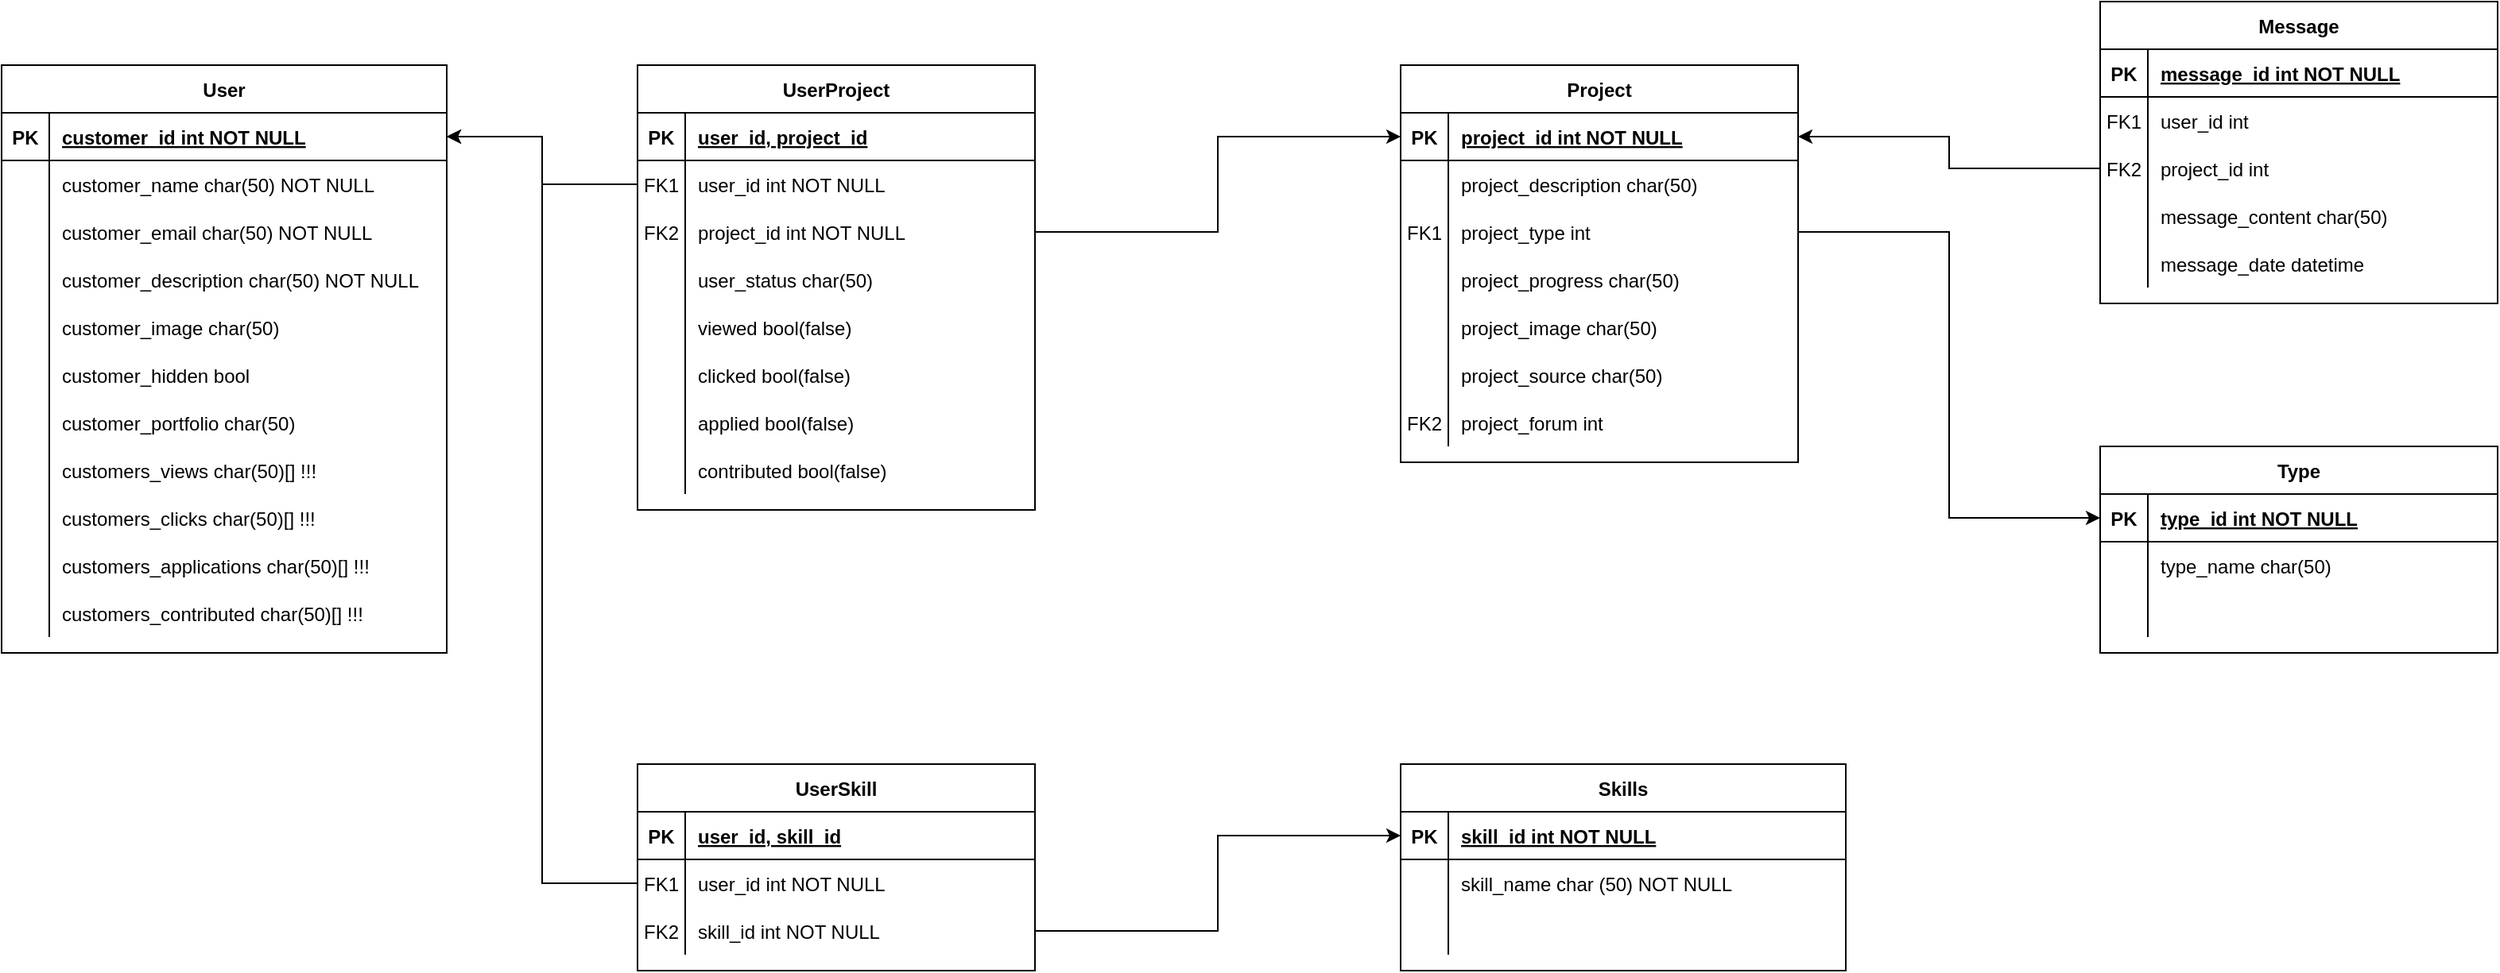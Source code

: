 <mxfile version="14.9.7" type="github">
  <diagram id="R2lEEEUBdFMjLlhIrx00" name="Page-1">
    <mxGraphModel dx="2062" dy="1158" grid="1" gridSize="10" guides="1" tooltips="1" connect="1" arrows="1" fold="1" page="1" pageScale="1" pageWidth="850" pageHeight="1100" math="0" shadow="0" extFonts="Permanent Marker^https://fonts.googleapis.com/css?family=Permanent+Marker">
      <root>
        <mxCell id="0" />
        <mxCell id="1" parent="0" />
        <mxCell id="C-vyLk0tnHw3VtMMgP7b-2" value="Project" style="shape=table;startSize=30;container=1;collapsible=1;childLayout=tableLayout;fixedRows=1;rowLines=0;fontStyle=1;align=center;resizeLast=1;" parent="1" vertex="1">
          <mxGeometry x="960" y="80" width="250" height="250" as="geometry" />
        </mxCell>
        <mxCell id="C-vyLk0tnHw3VtMMgP7b-3" value="" style="shape=partialRectangle;collapsible=0;dropTarget=0;pointerEvents=0;fillColor=none;points=[[0,0.5],[1,0.5]];portConstraint=eastwest;top=0;left=0;right=0;bottom=1;" parent="C-vyLk0tnHw3VtMMgP7b-2" vertex="1">
          <mxGeometry y="30" width="250" height="30" as="geometry" />
        </mxCell>
        <mxCell id="C-vyLk0tnHw3VtMMgP7b-4" value="PK" style="shape=partialRectangle;overflow=hidden;connectable=0;fillColor=none;top=0;left=0;bottom=0;right=0;fontStyle=1;" parent="C-vyLk0tnHw3VtMMgP7b-3" vertex="1">
          <mxGeometry width="30" height="30" as="geometry" />
        </mxCell>
        <mxCell id="C-vyLk0tnHw3VtMMgP7b-5" value="project_id int NOT NULL" style="shape=partialRectangle;overflow=hidden;connectable=0;fillColor=none;top=0;left=0;bottom=0;right=0;align=left;spacingLeft=6;fontStyle=5;" parent="C-vyLk0tnHw3VtMMgP7b-3" vertex="1">
          <mxGeometry x="30" width="220" height="30" as="geometry" />
        </mxCell>
        <mxCell id="C-vyLk0tnHw3VtMMgP7b-6" value="" style="shape=partialRectangle;collapsible=0;dropTarget=0;pointerEvents=0;fillColor=none;points=[[0,0.5],[1,0.5]];portConstraint=eastwest;top=0;left=0;right=0;bottom=0;" parent="C-vyLk0tnHw3VtMMgP7b-2" vertex="1">
          <mxGeometry y="60" width="250" height="30" as="geometry" />
        </mxCell>
        <mxCell id="C-vyLk0tnHw3VtMMgP7b-7" value="" style="shape=partialRectangle;overflow=hidden;connectable=0;fillColor=none;top=0;left=0;bottom=0;right=0;" parent="C-vyLk0tnHw3VtMMgP7b-6" vertex="1">
          <mxGeometry width="30" height="30" as="geometry" />
        </mxCell>
        <mxCell id="C-vyLk0tnHw3VtMMgP7b-8" value="project_description char(50)" style="shape=partialRectangle;overflow=hidden;connectable=0;fillColor=none;top=0;left=0;bottom=0;right=0;align=left;spacingLeft=6;" parent="C-vyLk0tnHw3VtMMgP7b-6" vertex="1">
          <mxGeometry x="30" width="220" height="30" as="geometry" />
        </mxCell>
        <mxCell id="C-vyLk0tnHw3VtMMgP7b-9" value="" style="shape=partialRectangle;collapsible=0;dropTarget=0;pointerEvents=0;fillColor=none;points=[[0,0.5],[1,0.5]];portConstraint=eastwest;top=0;left=0;right=0;bottom=0;" parent="C-vyLk0tnHw3VtMMgP7b-2" vertex="1">
          <mxGeometry y="90" width="250" height="30" as="geometry" />
        </mxCell>
        <mxCell id="C-vyLk0tnHw3VtMMgP7b-10" value="FK1" style="shape=partialRectangle;overflow=hidden;connectable=0;fillColor=none;top=0;left=0;bottom=0;right=0;" parent="C-vyLk0tnHw3VtMMgP7b-9" vertex="1">
          <mxGeometry width="30" height="30" as="geometry" />
        </mxCell>
        <mxCell id="C-vyLk0tnHw3VtMMgP7b-11" value="project_type int" style="shape=partialRectangle;overflow=hidden;connectable=0;fillColor=none;top=0;left=0;bottom=0;right=0;align=left;spacingLeft=6;" parent="C-vyLk0tnHw3VtMMgP7b-9" vertex="1">
          <mxGeometry x="30" width="220" height="30" as="geometry" />
        </mxCell>
        <mxCell id="KlaTBARAQFpUPshMegoe-97" style="shape=partialRectangle;collapsible=0;dropTarget=0;pointerEvents=0;fillColor=none;points=[[0,0.5],[1,0.5]];portConstraint=eastwest;top=0;left=0;right=0;bottom=0;" vertex="1" parent="C-vyLk0tnHw3VtMMgP7b-2">
          <mxGeometry y="120" width="250" height="30" as="geometry" />
        </mxCell>
        <mxCell id="KlaTBARAQFpUPshMegoe-98" style="shape=partialRectangle;overflow=hidden;connectable=0;fillColor=none;top=0;left=0;bottom=0;right=0;" vertex="1" parent="KlaTBARAQFpUPshMegoe-97">
          <mxGeometry width="30" height="30" as="geometry" />
        </mxCell>
        <mxCell id="KlaTBARAQFpUPshMegoe-99" value="project_progress char(50)" style="shape=partialRectangle;overflow=hidden;connectable=0;fillColor=none;top=0;left=0;bottom=0;right=0;align=left;spacingLeft=6;" vertex="1" parent="KlaTBARAQFpUPshMegoe-97">
          <mxGeometry x="30" width="220" height="30" as="geometry" />
        </mxCell>
        <mxCell id="KlaTBARAQFpUPshMegoe-100" style="shape=partialRectangle;collapsible=0;dropTarget=0;pointerEvents=0;fillColor=none;points=[[0,0.5],[1,0.5]];portConstraint=eastwest;top=0;left=0;right=0;bottom=0;" vertex="1" parent="C-vyLk0tnHw3VtMMgP7b-2">
          <mxGeometry y="150" width="250" height="30" as="geometry" />
        </mxCell>
        <mxCell id="KlaTBARAQFpUPshMegoe-101" style="shape=partialRectangle;overflow=hidden;connectable=0;fillColor=none;top=0;left=0;bottom=0;right=0;" vertex="1" parent="KlaTBARAQFpUPshMegoe-100">
          <mxGeometry width="30" height="30" as="geometry" />
        </mxCell>
        <mxCell id="KlaTBARAQFpUPshMegoe-102" value="project_image char(50)" style="shape=partialRectangle;overflow=hidden;connectable=0;fillColor=none;top=0;left=0;bottom=0;right=0;align=left;spacingLeft=6;" vertex="1" parent="KlaTBARAQFpUPshMegoe-100">
          <mxGeometry x="30" width="220" height="30" as="geometry" />
        </mxCell>
        <mxCell id="KlaTBARAQFpUPshMegoe-106" style="shape=partialRectangle;collapsible=0;dropTarget=0;pointerEvents=0;fillColor=none;points=[[0,0.5],[1,0.5]];portConstraint=eastwest;top=0;left=0;right=0;bottom=0;" vertex="1" parent="C-vyLk0tnHw3VtMMgP7b-2">
          <mxGeometry y="180" width="250" height="30" as="geometry" />
        </mxCell>
        <mxCell id="KlaTBARAQFpUPshMegoe-107" style="shape=partialRectangle;overflow=hidden;connectable=0;fillColor=none;top=0;left=0;bottom=0;right=0;" vertex="1" parent="KlaTBARAQFpUPshMegoe-106">
          <mxGeometry width="30" height="30" as="geometry" />
        </mxCell>
        <mxCell id="KlaTBARAQFpUPshMegoe-108" value="project_source char(50)" style="shape=partialRectangle;overflow=hidden;connectable=0;fillColor=none;top=0;left=0;bottom=0;right=0;align=left;spacingLeft=6;" vertex="1" parent="KlaTBARAQFpUPshMegoe-106">
          <mxGeometry x="30" width="220" height="30" as="geometry" />
        </mxCell>
        <mxCell id="KlaTBARAQFpUPshMegoe-118" style="shape=partialRectangle;collapsible=0;dropTarget=0;pointerEvents=0;fillColor=none;points=[[0,0.5],[1,0.5]];portConstraint=eastwest;top=0;left=0;right=0;bottom=0;" vertex="1" parent="C-vyLk0tnHw3VtMMgP7b-2">
          <mxGeometry y="210" width="250" height="30" as="geometry" />
        </mxCell>
        <mxCell id="KlaTBARAQFpUPshMegoe-119" value="FK2" style="shape=partialRectangle;overflow=hidden;connectable=0;fillColor=none;top=0;left=0;bottom=0;right=0;" vertex="1" parent="KlaTBARAQFpUPshMegoe-118">
          <mxGeometry width="30" height="30" as="geometry" />
        </mxCell>
        <mxCell id="KlaTBARAQFpUPshMegoe-120" value="project_forum int" style="shape=partialRectangle;overflow=hidden;connectable=0;fillColor=none;top=0;left=0;bottom=0;right=0;align=left;spacingLeft=6;" vertex="1" parent="KlaTBARAQFpUPshMegoe-118">
          <mxGeometry x="30" width="220" height="30" as="geometry" />
        </mxCell>
        <mxCell id="C-vyLk0tnHw3VtMMgP7b-23" value="User" style="shape=table;startSize=30;container=1;collapsible=1;childLayout=tableLayout;fixedRows=1;rowLines=0;fontStyle=1;align=center;resizeLast=1;" parent="1" vertex="1">
          <mxGeometry x="80" y="80" width="280" height="370" as="geometry" />
        </mxCell>
        <mxCell id="C-vyLk0tnHw3VtMMgP7b-24" value="" style="shape=partialRectangle;collapsible=0;dropTarget=0;pointerEvents=0;fillColor=none;points=[[0,0.5],[1,0.5]];portConstraint=eastwest;top=0;left=0;right=0;bottom=1;" parent="C-vyLk0tnHw3VtMMgP7b-23" vertex="1">
          <mxGeometry y="30" width="280" height="30" as="geometry" />
        </mxCell>
        <mxCell id="C-vyLk0tnHw3VtMMgP7b-25" value="PK" style="shape=partialRectangle;overflow=hidden;connectable=0;fillColor=none;top=0;left=0;bottom=0;right=0;fontStyle=1;" parent="C-vyLk0tnHw3VtMMgP7b-24" vertex="1">
          <mxGeometry width="30" height="30" as="geometry" />
        </mxCell>
        <mxCell id="C-vyLk0tnHw3VtMMgP7b-26" value="customer_id int NOT NULL " style="shape=partialRectangle;overflow=hidden;connectable=0;fillColor=none;top=0;left=0;bottom=0;right=0;align=left;spacingLeft=6;fontStyle=5;" parent="C-vyLk0tnHw3VtMMgP7b-24" vertex="1">
          <mxGeometry x="30" width="250" height="30" as="geometry" />
        </mxCell>
        <mxCell id="C-vyLk0tnHw3VtMMgP7b-27" value="" style="shape=partialRectangle;collapsible=0;dropTarget=0;pointerEvents=0;fillColor=none;points=[[0,0.5],[1,0.5]];portConstraint=eastwest;top=0;left=0;right=0;bottom=0;" parent="C-vyLk0tnHw3VtMMgP7b-23" vertex="1">
          <mxGeometry y="60" width="280" height="30" as="geometry" />
        </mxCell>
        <mxCell id="C-vyLk0tnHw3VtMMgP7b-28" value="" style="shape=partialRectangle;overflow=hidden;connectable=0;fillColor=none;top=0;left=0;bottom=0;right=0;" parent="C-vyLk0tnHw3VtMMgP7b-27" vertex="1">
          <mxGeometry width="30" height="30" as="geometry" />
        </mxCell>
        <mxCell id="C-vyLk0tnHw3VtMMgP7b-29" value="customer_name char(50) NOT NULL" style="shape=partialRectangle;overflow=hidden;connectable=0;fillColor=none;top=0;left=0;bottom=0;right=0;align=left;spacingLeft=6;" parent="C-vyLk0tnHw3VtMMgP7b-27" vertex="1">
          <mxGeometry x="30" width="250" height="30" as="geometry" />
        </mxCell>
        <mxCell id="KlaTBARAQFpUPshMegoe-27" style="shape=partialRectangle;collapsible=0;dropTarget=0;pointerEvents=0;fillColor=none;points=[[0,0.5],[1,0.5]];portConstraint=eastwest;top=0;left=0;right=0;bottom=0;" vertex="1" parent="C-vyLk0tnHw3VtMMgP7b-23">
          <mxGeometry y="90" width="280" height="30" as="geometry" />
        </mxCell>
        <mxCell id="KlaTBARAQFpUPshMegoe-28" style="shape=partialRectangle;overflow=hidden;connectable=0;fillColor=none;top=0;left=0;bottom=0;right=0;" vertex="1" parent="KlaTBARAQFpUPshMegoe-27">
          <mxGeometry width="30" height="30" as="geometry" />
        </mxCell>
        <mxCell id="KlaTBARAQFpUPshMegoe-29" value="customer_email char(50) NOT NULL" style="shape=partialRectangle;overflow=hidden;connectable=0;fillColor=none;top=0;left=0;bottom=0;right=0;align=left;spacingLeft=6;" vertex="1" parent="KlaTBARAQFpUPshMegoe-27">
          <mxGeometry x="30" width="250" height="30" as="geometry" />
        </mxCell>
        <mxCell id="KlaTBARAQFpUPshMegoe-24" style="shape=partialRectangle;collapsible=0;dropTarget=0;pointerEvents=0;fillColor=none;points=[[0,0.5],[1,0.5]];portConstraint=eastwest;top=0;left=0;right=0;bottom=0;" vertex="1" parent="C-vyLk0tnHw3VtMMgP7b-23">
          <mxGeometry y="120" width="280" height="30" as="geometry" />
        </mxCell>
        <mxCell id="KlaTBARAQFpUPshMegoe-25" style="shape=partialRectangle;overflow=hidden;connectable=0;fillColor=none;top=0;left=0;bottom=0;right=0;" vertex="1" parent="KlaTBARAQFpUPshMegoe-24">
          <mxGeometry width="30" height="30" as="geometry" />
        </mxCell>
        <mxCell id="KlaTBARAQFpUPshMegoe-26" value="customer_description char(50) NOT NULL" style="shape=partialRectangle;overflow=hidden;connectable=0;fillColor=none;top=0;left=0;bottom=0;right=0;align=left;spacingLeft=6;" vertex="1" parent="KlaTBARAQFpUPshMegoe-24">
          <mxGeometry x="30" width="250" height="30" as="geometry" />
        </mxCell>
        <mxCell id="KlaTBARAQFpUPshMegoe-103" style="shape=partialRectangle;collapsible=0;dropTarget=0;pointerEvents=0;fillColor=none;points=[[0,0.5],[1,0.5]];portConstraint=eastwest;top=0;left=0;right=0;bottom=0;" vertex="1" parent="C-vyLk0tnHw3VtMMgP7b-23">
          <mxGeometry y="150" width="280" height="30" as="geometry" />
        </mxCell>
        <mxCell id="KlaTBARAQFpUPshMegoe-104" style="shape=partialRectangle;overflow=hidden;connectable=0;fillColor=none;top=0;left=0;bottom=0;right=0;" vertex="1" parent="KlaTBARAQFpUPshMegoe-103">
          <mxGeometry width="30" height="30" as="geometry" />
        </mxCell>
        <mxCell id="KlaTBARAQFpUPshMegoe-105" value="customer_image char(50)" style="shape=partialRectangle;overflow=hidden;connectable=0;fillColor=none;top=0;left=0;bottom=0;right=0;align=left;spacingLeft=6;" vertex="1" parent="KlaTBARAQFpUPshMegoe-103">
          <mxGeometry x="30" width="250" height="30" as="geometry" />
        </mxCell>
        <mxCell id="KlaTBARAQFpUPshMegoe-65" style="shape=partialRectangle;collapsible=0;dropTarget=0;pointerEvents=0;fillColor=none;points=[[0,0.5],[1,0.5]];portConstraint=eastwest;top=0;left=0;right=0;bottom=0;" vertex="1" parent="C-vyLk0tnHw3VtMMgP7b-23">
          <mxGeometry y="180" width="280" height="30" as="geometry" />
        </mxCell>
        <mxCell id="KlaTBARAQFpUPshMegoe-66" style="shape=partialRectangle;overflow=hidden;connectable=0;fillColor=none;top=0;left=0;bottom=0;right=0;" vertex="1" parent="KlaTBARAQFpUPshMegoe-65">
          <mxGeometry width="30" height="30" as="geometry" />
        </mxCell>
        <mxCell id="KlaTBARAQFpUPshMegoe-67" value="customer_hidden bool" style="shape=partialRectangle;overflow=hidden;connectable=0;fillColor=none;top=0;left=0;bottom=0;right=0;align=left;spacingLeft=6;" vertex="1" parent="KlaTBARAQFpUPshMegoe-65">
          <mxGeometry x="30" width="250" height="30" as="geometry" />
        </mxCell>
        <mxCell id="KlaTBARAQFpUPshMegoe-68" style="shape=partialRectangle;collapsible=0;dropTarget=0;pointerEvents=0;fillColor=none;points=[[0,0.5],[1,0.5]];portConstraint=eastwest;top=0;left=0;right=0;bottom=0;" vertex="1" parent="C-vyLk0tnHw3VtMMgP7b-23">
          <mxGeometry y="210" width="280" height="30" as="geometry" />
        </mxCell>
        <mxCell id="KlaTBARAQFpUPshMegoe-69" style="shape=partialRectangle;overflow=hidden;connectable=0;fillColor=none;top=0;left=0;bottom=0;right=0;" vertex="1" parent="KlaTBARAQFpUPshMegoe-68">
          <mxGeometry width="30" height="30" as="geometry" />
        </mxCell>
        <mxCell id="KlaTBARAQFpUPshMegoe-70" value="customer_portfolio char(50) " style="shape=partialRectangle;overflow=hidden;connectable=0;fillColor=none;top=0;left=0;bottom=0;right=0;align=left;spacingLeft=6;" vertex="1" parent="KlaTBARAQFpUPshMegoe-68">
          <mxGeometry x="30" width="250" height="30" as="geometry" />
        </mxCell>
        <mxCell id="KlaTBARAQFpUPshMegoe-21" style="shape=partialRectangle;collapsible=0;dropTarget=0;pointerEvents=0;fillColor=none;points=[[0,0.5],[1,0.5]];portConstraint=eastwest;top=0;left=0;right=0;bottom=0;" vertex="1" parent="C-vyLk0tnHw3VtMMgP7b-23">
          <mxGeometry y="240" width="280" height="30" as="geometry" />
        </mxCell>
        <mxCell id="KlaTBARAQFpUPshMegoe-22" style="shape=partialRectangle;overflow=hidden;connectable=0;fillColor=none;top=0;left=0;bottom=0;right=0;" vertex="1" parent="KlaTBARAQFpUPshMegoe-21">
          <mxGeometry width="30" height="30" as="geometry" />
        </mxCell>
        <mxCell id="KlaTBARAQFpUPshMegoe-23" value="customers_views char(50)[] !!!" style="shape=partialRectangle;overflow=hidden;connectable=0;fillColor=none;top=0;left=0;bottom=0;right=0;align=left;spacingLeft=6;" vertex="1" parent="KlaTBARAQFpUPshMegoe-21">
          <mxGeometry x="30" width="250" height="30" as="geometry" />
        </mxCell>
        <mxCell id="KlaTBARAQFpUPshMegoe-59" style="shape=partialRectangle;collapsible=0;dropTarget=0;pointerEvents=0;fillColor=none;points=[[0,0.5],[1,0.5]];portConstraint=eastwest;top=0;left=0;right=0;bottom=0;" vertex="1" parent="C-vyLk0tnHw3VtMMgP7b-23">
          <mxGeometry y="270" width="280" height="30" as="geometry" />
        </mxCell>
        <mxCell id="KlaTBARAQFpUPshMegoe-60" style="shape=partialRectangle;overflow=hidden;connectable=0;fillColor=none;top=0;left=0;bottom=0;right=0;" vertex="1" parent="KlaTBARAQFpUPshMegoe-59">
          <mxGeometry width="30" height="30" as="geometry" />
        </mxCell>
        <mxCell id="KlaTBARAQFpUPshMegoe-61" value="customers_clicks char(50)[] !!!" style="shape=partialRectangle;overflow=hidden;connectable=0;fillColor=none;top=0;left=0;bottom=0;right=0;align=left;spacingLeft=6;" vertex="1" parent="KlaTBARAQFpUPshMegoe-59">
          <mxGeometry x="30" width="250" height="30" as="geometry" />
        </mxCell>
        <mxCell id="KlaTBARAQFpUPshMegoe-56" style="shape=partialRectangle;collapsible=0;dropTarget=0;pointerEvents=0;fillColor=none;points=[[0,0.5],[1,0.5]];portConstraint=eastwest;top=0;left=0;right=0;bottom=0;" vertex="1" parent="C-vyLk0tnHw3VtMMgP7b-23">
          <mxGeometry y="300" width="280" height="30" as="geometry" />
        </mxCell>
        <mxCell id="KlaTBARAQFpUPshMegoe-57" style="shape=partialRectangle;overflow=hidden;connectable=0;fillColor=none;top=0;left=0;bottom=0;right=0;" vertex="1" parent="KlaTBARAQFpUPshMegoe-56">
          <mxGeometry width="30" height="30" as="geometry" />
        </mxCell>
        <mxCell id="KlaTBARAQFpUPshMegoe-58" value="customers_applications char(50)[] !!!" style="shape=partialRectangle;overflow=hidden;connectable=0;fillColor=none;top=0;left=0;bottom=0;right=0;align=left;spacingLeft=6;" vertex="1" parent="KlaTBARAQFpUPshMegoe-56">
          <mxGeometry x="30" width="250" height="30" as="geometry" />
        </mxCell>
        <mxCell id="KlaTBARAQFpUPshMegoe-53" style="shape=partialRectangle;collapsible=0;dropTarget=0;pointerEvents=0;fillColor=none;points=[[0,0.5],[1,0.5]];portConstraint=eastwest;top=0;left=0;right=0;bottom=0;" vertex="1" parent="C-vyLk0tnHw3VtMMgP7b-23">
          <mxGeometry y="330" width="280" height="30" as="geometry" />
        </mxCell>
        <mxCell id="KlaTBARAQFpUPshMegoe-54" style="shape=partialRectangle;overflow=hidden;connectable=0;fillColor=none;top=0;left=0;bottom=0;right=0;" vertex="1" parent="KlaTBARAQFpUPshMegoe-53">
          <mxGeometry width="30" height="30" as="geometry" />
        </mxCell>
        <mxCell id="KlaTBARAQFpUPshMegoe-55" value="customers_contributed char(50)[] !!!" style="shape=partialRectangle;overflow=hidden;connectable=0;fillColor=none;top=0;left=0;bottom=0;right=0;align=left;spacingLeft=6;" vertex="1" parent="KlaTBARAQFpUPshMegoe-53">
          <mxGeometry x="30" width="250" height="30" as="geometry" />
        </mxCell>
        <mxCell id="KlaTBARAQFpUPshMegoe-1" value="Message" style="shape=table;startSize=30;container=1;collapsible=1;childLayout=tableLayout;fixedRows=1;rowLines=0;fontStyle=1;align=center;resizeLast=1;" vertex="1" parent="1">
          <mxGeometry x="1400" y="40" width="250" height="190" as="geometry" />
        </mxCell>
        <mxCell id="KlaTBARAQFpUPshMegoe-2" value="" style="shape=partialRectangle;collapsible=0;dropTarget=0;pointerEvents=0;fillColor=none;points=[[0,0.5],[1,0.5]];portConstraint=eastwest;top=0;left=0;right=0;bottom=1;" vertex="1" parent="KlaTBARAQFpUPshMegoe-1">
          <mxGeometry y="30" width="250" height="30" as="geometry" />
        </mxCell>
        <mxCell id="KlaTBARAQFpUPshMegoe-3" value="PK" style="shape=partialRectangle;overflow=hidden;connectable=0;fillColor=none;top=0;left=0;bottom=0;right=0;fontStyle=1;" vertex="1" parent="KlaTBARAQFpUPshMegoe-2">
          <mxGeometry width="30" height="30" as="geometry" />
        </mxCell>
        <mxCell id="KlaTBARAQFpUPshMegoe-4" value="message_id int NOT NULL" style="shape=partialRectangle;overflow=hidden;connectable=0;fillColor=none;top=0;left=0;bottom=0;right=0;align=left;spacingLeft=6;fontStyle=5;" vertex="1" parent="KlaTBARAQFpUPshMegoe-2">
          <mxGeometry x="30" width="220" height="30" as="geometry" />
        </mxCell>
        <mxCell id="KlaTBARAQFpUPshMegoe-5" value="" style="shape=partialRectangle;collapsible=0;dropTarget=0;pointerEvents=0;fillColor=none;points=[[0,0.5],[1,0.5]];portConstraint=eastwest;top=0;left=0;right=0;bottom=0;" vertex="1" parent="KlaTBARAQFpUPshMegoe-1">
          <mxGeometry y="60" width="250" height="30" as="geometry" />
        </mxCell>
        <mxCell id="KlaTBARAQFpUPshMegoe-6" value="FK1" style="shape=partialRectangle;overflow=hidden;connectable=0;fillColor=none;top=0;left=0;bottom=0;right=0;" vertex="1" parent="KlaTBARAQFpUPshMegoe-5">
          <mxGeometry width="30" height="30" as="geometry" />
        </mxCell>
        <mxCell id="KlaTBARAQFpUPshMegoe-7" value="user_id int" style="shape=partialRectangle;overflow=hidden;connectable=0;fillColor=none;top=0;left=0;bottom=0;right=0;align=left;spacingLeft=6;" vertex="1" parent="KlaTBARAQFpUPshMegoe-5">
          <mxGeometry x="30" width="220" height="30" as="geometry" />
        </mxCell>
        <mxCell id="KlaTBARAQFpUPshMegoe-8" value="" style="shape=partialRectangle;collapsible=0;dropTarget=0;pointerEvents=0;fillColor=none;points=[[0,0.5],[1,0.5]];portConstraint=eastwest;top=0;left=0;right=0;bottom=0;" vertex="1" parent="KlaTBARAQFpUPshMegoe-1">
          <mxGeometry y="90" width="250" height="30" as="geometry" />
        </mxCell>
        <mxCell id="KlaTBARAQFpUPshMegoe-9" value="FK2" style="shape=partialRectangle;overflow=hidden;connectable=0;fillColor=none;top=0;left=0;bottom=0;right=0;" vertex="1" parent="KlaTBARAQFpUPshMegoe-8">
          <mxGeometry width="30" height="30" as="geometry" />
        </mxCell>
        <mxCell id="KlaTBARAQFpUPshMegoe-10" value="project_id int" style="shape=partialRectangle;overflow=hidden;connectable=0;fillColor=none;top=0;left=0;bottom=0;right=0;align=left;spacingLeft=6;" vertex="1" parent="KlaTBARAQFpUPshMegoe-8">
          <mxGeometry x="30" width="220" height="30" as="geometry" />
        </mxCell>
        <mxCell id="KlaTBARAQFpUPshMegoe-109" style="shape=partialRectangle;collapsible=0;dropTarget=0;pointerEvents=0;fillColor=none;points=[[0,0.5],[1,0.5]];portConstraint=eastwest;top=0;left=0;right=0;bottom=0;" vertex="1" parent="KlaTBARAQFpUPshMegoe-1">
          <mxGeometry y="120" width="250" height="30" as="geometry" />
        </mxCell>
        <mxCell id="KlaTBARAQFpUPshMegoe-110" style="shape=partialRectangle;overflow=hidden;connectable=0;fillColor=none;top=0;left=0;bottom=0;right=0;" vertex="1" parent="KlaTBARAQFpUPshMegoe-109">
          <mxGeometry width="30" height="30" as="geometry" />
        </mxCell>
        <mxCell id="KlaTBARAQFpUPshMegoe-111" value="message_content char(50)" style="shape=partialRectangle;overflow=hidden;connectable=0;fillColor=none;top=0;left=0;bottom=0;right=0;align=left;spacingLeft=6;" vertex="1" parent="KlaTBARAQFpUPshMegoe-109">
          <mxGeometry x="30" width="220" height="30" as="geometry" />
        </mxCell>
        <mxCell id="KlaTBARAQFpUPshMegoe-112" style="shape=partialRectangle;collapsible=0;dropTarget=0;pointerEvents=0;fillColor=none;points=[[0,0.5],[1,0.5]];portConstraint=eastwest;top=0;left=0;right=0;bottom=0;" vertex="1" parent="KlaTBARAQFpUPshMegoe-1">
          <mxGeometry y="150" width="250" height="30" as="geometry" />
        </mxCell>
        <mxCell id="KlaTBARAQFpUPshMegoe-113" style="shape=partialRectangle;overflow=hidden;connectable=0;fillColor=none;top=0;left=0;bottom=0;right=0;" vertex="1" parent="KlaTBARAQFpUPshMegoe-112">
          <mxGeometry width="30" height="30" as="geometry" />
        </mxCell>
        <mxCell id="KlaTBARAQFpUPshMegoe-114" value="message_date datetime" style="shape=partialRectangle;overflow=hidden;connectable=0;fillColor=none;top=0;left=0;bottom=0;right=0;align=left;spacingLeft=6;" vertex="1" parent="KlaTBARAQFpUPshMegoe-112">
          <mxGeometry x="30" width="220" height="30" as="geometry" />
        </mxCell>
        <mxCell id="KlaTBARAQFpUPshMegoe-11" value="UserProject" style="shape=table;startSize=30;container=1;collapsible=1;childLayout=tableLayout;fixedRows=1;rowLines=0;fontStyle=1;align=center;resizeLast=1;" vertex="1" parent="1">
          <mxGeometry x="480" y="80" width="250" height="280" as="geometry" />
        </mxCell>
        <mxCell id="KlaTBARAQFpUPshMegoe-12" value="" style="shape=partialRectangle;collapsible=0;dropTarget=0;pointerEvents=0;fillColor=none;points=[[0,0.5],[1,0.5]];portConstraint=eastwest;top=0;left=0;right=0;bottom=1;" vertex="1" parent="KlaTBARAQFpUPshMegoe-11">
          <mxGeometry y="30" width="250" height="30" as="geometry" />
        </mxCell>
        <mxCell id="KlaTBARAQFpUPshMegoe-13" value="PK" style="shape=partialRectangle;overflow=hidden;connectable=0;fillColor=none;top=0;left=0;bottom=0;right=0;fontStyle=1;" vertex="1" parent="KlaTBARAQFpUPshMegoe-12">
          <mxGeometry width="30" height="30" as="geometry" />
        </mxCell>
        <mxCell id="KlaTBARAQFpUPshMegoe-14" value="user_id, project_id" style="shape=partialRectangle;overflow=hidden;connectable=0;fillColor=none;top=0;left=0;bottom=0;right=0;align=left;spacingLeft=6;fontStyle=5;" vertex="1" parent="KlaTBARAQFpUPshMegoe-12">
          <mxGeometry x="30" width="220" height="30" as="geometry" />
        </mxCell>
        <mxCell id="KlaTBARAQFpUPshMegoe-15" value="" style="shape=partialRectangle;collapsible=0;dropTarget=0;pointerEvents=0;fillColor=none;points=[[0,0.5],[1,0.5]];portConstraint=eastwest;top=0;left=0;right=0;bottom=0;" vertex="1" parent="KlaTBARAQFpUPshMegoe-11">
          <mxGeometry y="60" width="250" height="30" as="geometry" />
        </mxCell>
        <mxCell id="KlaTBARAQFpUPshMegoe-16" value="FK1" style="shape=partialRectangle;overflow=hidden;connectable=0;fillColor=none;top=0;left=0;bottom=0;right=0;" vertex="1" parent="KlaTBARAQFpUPshMegoe-15">
          <mxGeometry width="30" height="30" as="geometry" />
        </mxCell>
        <mxCell id="KlaTBARAQFpUPshMegoe-17" value="user_id int NOT NULL" style="shape=partialRectangle;overflow=hidden;connectable=0;fillColor=none;top=0;left=0;bottom=0;right=0;align=left;spacingLeft=6;" vertex="1" parent="KlaTBARAQFpUPshMegoe-15">
          <mxGeometry x="30" width="220" height="30" as="geometry" />
        </mxCell>
        <mxCell id="KlaTBARAQFpUPshMegoe-18" value="" style="shape=partialRectangle;collapsible=0;dropTarget=0;pointerEvents=0;fillColor=none;points=[[0,0.5],[1,0.5]];portConstraint=eastwest;top=0;left=0;right=0;bottom=0;" vertex="1" parent="KlaTBARAQFpUPshMegoe-11">
          <mxGeometry y="90" width="250" height="30" as="geometry" />
        </mxCell>
        <mxCell id="KlaTBARAQFpUPshMegoe-19" value="FK2" style="shape=partialRectangle;overflow=hidden;connectable=0;fillColor=none;top=0;left=0;bottom=0;right=0;" vertex="1" parent="KlaTBARAQFpUPshMegoe-18">
          <mxGeometry width="30" height="30" as="geometry" />
        </mxCell>
        <mxCell id="KlaTBARAQFpUPshMegoe-20" value="project_id int NOT NULL" style="shape=partialRectangle;overflow=hidden;connectable=0;fillColor=none;top=0;left=0;bottom=0;right=0;align=left;spacingLeft=6;" vertex="1" parent="KlaTBARAQFpUPshMegoe-18">
          <mxGeometry x="30" width="220" height="30" as="geometry" />
        </mxCell>
        <mxCell id="KlaTBARAQFpUPshMegoe-71" style="shape=partialRectangle;collapsible=0;dropTarget=0;pointerEvents=0;fillColor=none;points=[[0,0.5],[1,0.5]];portConstraint=eastwest;top=0;left=0;right=0;bottom=0;" vertex="1" parent="KlaTBARAQFpUPshMegoe-11">
          <mxGeometry y="120" width="250" height="30" as="geometry" />
        </mxCell>
        <mxCell id="KlaTBARAQFpUPshMegoe-72" style="shape=partialRectangle;overflow=hidden;connectable=0;fillColor=none;top=0;left=0;bottom=0;right=0;" vertex="1" parent="KlaTBARAQFpUPshMegoe-71">
          <mxGeometry width="30" height="30" as="geometry" />
        </mxCell>
        <mxCell id="KlaTBARAQFpUPshMegoe-73" value="user_status char(50)" style="shape=partialRectangle;overflow=hidden;connectable=0;fillColor=none;top=0;left=0;bottom=0;right=0;align=left;spacingLeft=6;" vertex="1" parent="KlaTBARAQFpUPshMegoe-71">
          <mxGeometry x="30" width="220" height="30" as="geometry" />
        </mxCell>
        <mxCell id="KlaTBARAQFpUPshMegoe-74" style="shape=partialRectangle;collapsible=0;dropTarget=0;pointerEvents=0;fillColor=none;points=[[0,0.5],[1,0.5]];portConstraint=eastwest;top=0;left=0;right=0;bottom=0;" vertex="1" parent="KlaTBARAQFpUPshMegoe-11">
          <mxGeometry y="150" width="250" height="30" as="geometry" />
        </mxCell>
        <mxCell id="KlaTBARAQFpUPshMegoe-75" style="shape=partialRectangle;overflow=hidden;connectable=0;fillColor=none;top=0;left=0;bottom=0;right=0;" vertex="1" parent="KlaTBARAQFpUPshMegoe-74">
          <mxGeometry width="30" height="30" as="geometry" />
        </mxCell>
        <mxCell id="KlaTBARAQFpUPshMegoe-76" value="viewed bool(false)" style="shape=partialRectangle;overflow=hidden;connectable=0;fillColor=none;top=0;left=0;bottom=0;right=0;align=left;spacingLeft=6;" vertex="1" parent="KlaTBARAQFpUPshMegoe-74">
          <mxGeometry x="30" width="220" height="30" as="geometry" />
        </mxCell>
        <mxCell id="KlaTBARAQFpUPshMegoe-137" style="shape=partialRectangle;collapsible=0;dropTarget=0;pointerEvents=0;fillColor=none;points=[[0,0.5],[1,0.5]];portConstraint=eastwest;top=0;left=0;right=0;bottom=0;" vertex="1" parent="KlaTBARAQFpUPshMegoe-11">
          <mxGeometry y="180" width="250" height="30" as="geometry" />
        </mxCell>
        <mxCell id="KlaTBARAQFpUPshMegoe-138" style="shape=partialRectangle;overflow=hidden;connectable=0;fillColor=none;top=0;left=0;bottom=0;right=0;" vertex="1" parent="KlaTBARAQFpUPshMegoe-137">
          <mxGeometry width="30" height="30" as="geometry" />
        </mxCell>
        <mxCell id="KlaTBARAQFpUPshMegoe-139" value="clicked bool(false)" style="shape=partialRectangle;overflow=hidden;connectable=0;fillColor=none;top=0;left=0;bottom=0;right=0;align=left;spacingLeft=6;" vertex="1" parent="KlaTBARAQFpUPshMegoe-137">
          <mxGeometry x="30" width="220" height="30" as="geometry" />
        </mxCell>
        <mxCell id="KlaTBARAQFpUPshMegoe-134" style="shape=partialRectangle;collapsible=0;dropTarget=0;pointerEvents=0;fillColor=none;points=[[0,0.5],[1,0.5]];portConstraint=eastwest;top=0;left=0;right=0;bottom=0;" vertex="1" parent="KlaTBARAQFpUPshMegoe-11">
          <mxGeometry y="210" width="250" height="30" as="geometry" />
        </mxCell>
        <mxCell id="KlaTBARAQFpUPshMegoe-135" style="shape=partialRectangle;overflow=hidden;connectable=0;fillColor=none;top=0;left=0;bottom=0;right=0;" vertex="1" parent="KlaTBARAQFpUPshMegoe-134">
          <mxGeometry width="30" height="30" as="geometry" />
        </mxCell>
        <mxCell id="KlaTBARAQFpUPshMegoe-136" value="applied bool(false)" style="shape=partialRectangle;overflow=hidden;connectable=0;fillColor=none;top=0;left=0;bottom=0;right=0;align=left;spacingLeft=6;" vertex="1" parent="KlaTBARAQFpUPshMegoe-134">
          <mxGeometry x="30" width="220" height="30" as="geometry" />
        </mxCell>
        <mxCell id="KlaTBARAQFpUPshMegoe-131" style="shape=partialRectangle;collapsible=0;dropTarget=0;pointerEvents=0;fillColor=none;points=[[0,0.5],[1,0.5]];portConstraint=eastwest;top=0;left=0;right=0;bottom=0;" vertex="1" parent="KlaTBARAQFpUPshMegoe-11">
          <mxGeometry y="240" width="250" height="30" as="geometry" />
        </mxCell>
        <mxCell id="KlaTBARAQFpUPshMegoe-132" style="shape=partialRectangle;overflow=hidden;connectable=0;fillColor=none;top=0;left=0;bottom=0;right=0;" vertex="1" parent="KlaTBARAQFpUPshMegoe-131">
          <mxGeometry width="30" height="30" as="geometry" />
        </mxCell>
        <mxCell id="KlaTBARAQFpUPshMegoe-133" value="contributed bool(false)" style="shape=partialRectangle;overflow=hidden;connectable=0;fillColor=none;top=0;left=0;bottom=0;right=0;align=left;spacingLeft=6;" vertex="1" parent="KlaTBARAQFpUPshMegoe-131">
          <mxGeometry x="30" width="220" height="30" as="geometry" />
        </mxCell>
        <mxCell id="KlaTBARAQFpUPshMegoe-30" value="Skills" style="shape=table;startSize=30;container=1;collapsible=1;childLayout=tableLayout;fixedRows=1;rowLines=0;fontStyle=1;align=center;resizeLast=1;" vertex="1" parent="1">
          <mxGeometry x="960" y="520" width="280" height="130" as="geometry" />
        </mxCell>
        <mxCell id="KlaTBARAQFpUPshMegoe-31" value="" style="shape=partialRectangle;collapsible=0;dropTarget=0;pointerEvents=0;fillColor=none;points=[[0,0.5],[1,0.5]];portConstraint=eastwest;top=0;left=0;right=0;bottom=1;" vertex="1" parent="KlaTBARAQFpUPshMegoe-30">
          <mxGeometry y="30" width="280" height="30" as="geometry" />
        </mxCell>
        <mxCell id="KlaTBARAQFpUPshMegoe-32" value="PK" style="shape=partialRectangle;overflow=hidden;connectable=0;fillColor=none;top=0;left=0;bottom=0;right=0;fontStyle=1;" vertex="1" parent="KlaTBARAQFpUPshMegoe-31">
          <mxGeometry width="30" height="30" as="geometry" />
        </mxCell>
        <mxCell id="KlaTBARAQFpUPshMegoe-33" value="skill_id int NOT NULL" style="shape=partialRectangle;overflow=hidden;connectable=0;fillColor=none;top=0;left=0;bottom=0;right=0;align=left;spacingLeft=6;fontStyle=5;" vertex="1" parent="KlaTBARAQFpUPshMegoe-31">
          <mxGeometry x="30" width="250" height="30" as="geometry" />
        </mxCell>
        <mxCell id="KlaTBARAQFpUPshMegoe-34" value="" style="shape=partialRectangle;collapsible=0;dropTarget=0;pointerEvents=0;fillColor=none;points=[[0,0.5],[1,0.5]];portConstraint=eastwest;top=0;left=0;right=0;bottom=0;" vertex="1" parent="KlaTBARAQFpUPshMegoe-30">
          <mxGeometry y="60" width="280" height="30" as="geometry" />
        </mxCell>
        <mxCell id="KlaTBARAQFpUPshMegoe-35" value="" style="shape=partialRectangle;overflow=hidden;connectable=0;fillColor=none;top=0;left=0;bottom=0;right=0;" vertex="1" parent="KlaTBARAQFpUPshMegoe-34">
          <mxGeometry width="30" height="30" as="geometry" />
        </mxCell>
        <mxCell id="KlaTBARAQFpUPshMegoe-36" value="skill_name char (50) NOT NULL" style="shape=partialRectangle;overflow=hidden;connectable=0;fillColor=none;top=0;left=0;bottom=0;right=0;align=left;spacingLeft=6;" vertex="1" parent="KlaTBARAQFpUPshMegoe-34">
          <mxGeometry x="30" width="250" height="30" as="geometry" />
        </mxCell>
        <mxCell id="KlaTBARAQFpUPshMegoe-37" value="" style="shape=partialRectangle;collapsible=0;dropTarget=0;pointerEvents=0;fillColor=none;points=[[0,0.5],[1,0.5]];portConstraint=eastwest;top=0;left=0;right=0;bottom=0;" vertex="1" parent="KlaTBARAQFpUPshMegoe-30">
          <mxGeometry y="90" width="280" height="30" as="geometry" />
        </mxCell>
        <mxCell id="KlaTBARAQFpUPshMegoe-38" value="" style="shape=partialRectangle;overflow=hidden;connectable=0;fillColor=none;top=0;left=0;bottom=0;right=0;" vertex="1" parent="KlaTBARAQFpUPshMegoe-37">
          <mxGeometry width="30" height="30" as="geometry" />
        </mxCell>
        <mxCell id="KlaTBARAQFpUPshMegoe-39" value="" style="shape=partialRectangle;overflow=hidden;connectable=0;fillColor=none;top=0;left=0;bottom=0;right=0;align=left;spacingLeft=6;" vertex="1" parent="KlaTBARAQFpUPshMegoe-37">
          <mxGeometry x="30" width="250" height="30" as="geometry" />
        </mxCell>
        <mxCell id="KlaTBARAQFpUPshMegoe-40" value="UserSkill" style="shape=table;startSize=30;container=1;collapsible=1;childLayout=tableLayout;fixedRows=1;rowLines=0;fontStyle=1;align=center;resizeLast=1;" vertex="1" parent="1">
          <mxGeometry x="480" y="520" width="250" height="130" as="geometry" />
        </mxCell>
        <mxCell id="KlaTBARAQFpUPshMegoe-41" value="" style="shape=partialRectangle;collapsible=0;dropTarget=0;pointerEvents=0;fillColor=none;points=[[0,0.5],[1,0.5]];portConstraint=eastwest;top=0;left=0;right=0;bottom=1;" vertex="1" parent="KlaTBARAQFpUPshMegoe-40">
          <mxGeometry y="30" width="250" height="30" as="geometry" />
        </mxCell>
        <mxCell id="KlaTBARAQFpUPshMegoe-42" value="PK" style="shape=partialRectangle;overflow=hidden;connectable=0;fillColor=none;top=0;left=0;bottom=0;right=0;fontStyle=1;" vertex="1" parent="KlaTBARAQFpUPshMegoe-41">
          <mxGeometry width="30" height="30" as="geometry" />
        </mxCell>
        <mxCell id="KlaTBARAQFpUPshMegoe-43" value="user_id, skill_id" style="shape=partialRectangle;overflow=hidden;connectable=0;fillColor=none;top=0;left=0;bottom=0;right=0;align=left;spacingLeft=6;fontStyle=5;" vertex="1" parent="KlaTBARAQFpUPshMegoe-41">
          <mxGeometry x="30" width="220" height="30" as="geometry" />
        </mxCell>
        <mxCell id="KlaTBARAQFpUPshMegoe-44" value="" style="shape=partialRectangle;collapsible=0;dropTarget=0;pointerEvents=0;fillColor=none;points=[[0,0.5],[1,0.5]];portConstraint=eastwest;top=0;left=0;right=0;bottom=0;" vertex="1" parent="KlaTBARAQFpUPshMegoe-40">
          <mxGeometry y="60" width="250" height="30" as="geometry" />
        </mxCell>
        <mxCell id="KlaTBARAQFpUPshMegoe-45" value="FK1" style="shape=partialRectangle;overflow=hidden;connectable=0;fillColor=none;top=0;left=0;bottom=0;right=0;" vertex="1" parent="KlaTBARAQFpUPshMegoe-44">
          <mxGeometry width="30" height="30" as="geometry" />
        </mxCell>
        <mxCell id="KlaTBARAQFpUPshMegoe-46" value="user_id int NOT NULL" style="shape=partialRectangle;overflow=hidden;connectable=0;fillColor=none;top=0;left=0;bottom=0;right=0;align=left;spacingLeft=6;" vertex="1" parent="KlaTBARAQFpUPshMegoe-44">
          <mxGeometry x="30" width="220" height="30" as="geometry" />
        </mxCell>
        <mxCell id="KlaTBARAQFpUPshMegoe-47" value="" style="shape=partialRectangle;collapsible=0;dropTarget=0;pointerEvents=0;fillColor=none;points=[[0,0.5],[1,0.5]];portConstraint=eastwest;top=0;left=0;right=0;bottom=0;" vertex="1" parent="KlaTBARAQFpUPshMegoe-40">
          <mxGeometry y="90" width="250" height="30" as="geometry" />
        </mxCell>
        <mxCell id="KlaTBARAQFpUPshMegoe-48" value="FK2" style="shape=partialRectangle;overflow=hidden;connectable=0;fillColor=none;top=0;left=0;bottom=0;right=0;" vertex="1" parent="KlaTBARAQFpUPshMegoe-47">
          <mxGeometry width="30" height="30" as="geometry" />
        </mxCell>
        <mxCell id="KlaTBARAQFpUPshMegoe-49" value="skill_id int NOT NULL" style="shape=partialRectangle;overflow=hidden;connectable=0;fillColor=none;top=0;left=0;bottom=0;right=0;align=left;spacingLeft=6;" vertex="1" parent="KlaTBARAQFpUPshMegoe-47">
          <mxGeometry x="30" width="220" height="30" as="geometry" />
        </mxCell>
        <mxCell id="KlaTBARAQFpUPshMegoe-87" value="Type" style="shape=table;startSize=30;container=1;collapsible=1;childLayout=tableLayout;fixedRows=1;rowLines=0;fontStyle=1;align=center;resizeLast=1;" vertex="1" parent="1">
          <mxGeometry x="1400" y="320" width="250" height="130" as="geometry" />
        </mxCell>
        <mxCell id="KlaTBARAQFpUPshMegoe-88" value="" style="shape=partialRectangle;collapsible=0;dropTarget=0;pointerEvents=0;fillColor=none;points=[[0,0.5],[1,0.5]];portConstraint=eastwest;top=0;left=0;right=0;bottom=1;" vertex="1" parent="KlaTBARAQFpUPshMegoe-87">
          <mxGeometry y="30" width="250" height="30" as="geometry" />
        </mxCell>
        <mxCell id="KlaTBARAQFpUPshMegoe-89" value="PK" style="shape=partialRectangle;overflow=hidden;connectable=0;fillColor=none;top=0;left=0;bottom=0;right=0;fontStyle=1;" vertex="1" parent="KlaTBARAQFpUPshMegoe-88">
          <mxGeometry width="30" height="30" as="geometry" />
        </mxCell>
        <mxCell id="KlaTBARAQFpUPshMegoe-90" value="type_id int NOT NULL" style="shape=partialRectangle;overflow=hidden;connectable=0;fillColor=none;top=0;left=0;bottom=0;right=0;align=left;spacingLeft=6;fontStyle=5;" vertex="1" parent="KlaTBARAQFpUPshMegoe-88">
          <mxGeometry x="30" width="220" height="30" as="geometry" />
        </mxCell>
        <mxCell id="KlaTBARAQFpUPshMegoe-91" value="" style="shape=partialRectangle;collapsible=0;dropTarget=0;pointerEvents=0;fillColor=none;points=[[0,0.5],[1,0.5]];portConstraint=eastwest;top=0;left=0;right=0;bottom=0;" vertex="1" parent="KlaTBARAQFpUPshMegoe-87">
          <mxGeometry y="60" width="250" height="30" as="geometry" />
        </mxCell>
        <mxCell id="KlaTBARAQFpUPshMegoe-92" value="" style="shape=partialRectangle;overflow=hidden;connectable=0;fillColor=none;top=0;left=0;bottom=0;right=0;" vertex="1" parent="KlaTBARAQFpUPshMegoe-91">
          <mxGeometry width="30" height="30" as="geometry" />
        </mxCell>
        <mxCell id="KlaTBARAQFpUPshMegoe-93" value="type_name char(50)" style="shape=partialRectangle;overflow=hidden;connectable=0;fillColor=none;top=0;left=0;bottom=0;right=0;align=left;spacingLeft=6;" vertex="1" parent="KlaTBARAQFpUPshMegoe-91">
          <mxGeometry x="30" width="220" height="30" as="geometry" />
        </mxCell>
        <mxCell id="KlaTBARAQFpUPshMegoe-94" value="" style="shape=partialRectangle;collapsible=0;dropTarget=0;pointerEvents=0;fillColor=none;points=[[0,0.5],[1,0.5]];portConstraint=eastwest;top=0;left=0;right=0;bottom=0;" vertex="1" parent="KlaTBARAQFpUPshMegoe-87">
          <mxGeometry y="90" width="250" height="30" as="geometry" />
        </mxCell>
        <mxCell id="KlaTBARAQFpUPshMegoe-95" value="" style="shape=partialRectangle;overflow=hidden;connectable=0;fillColor=none;top=0;left=0;bottom=0;right=0;" vertex="1" parent="KlaTBARAQFpUPshMegoe-94">
          <mxGeometry width="30" height="30" as="geometry" />
        </mxCell>
        <mxCell id="KlaTBARAQFpUPshMegoe-96" value="" style="shape=partialRectangle;overflow=hidden;connectable=0;fillColor=none;top=0;left=0;bottom=0;right=0;align=left;spacingLeft=6;" vertex="1" parent="KlaTBARAQFpUPshMegoe-94">
          <mxGeometry x="30" width="220" height="30" as="geometry" />
        </mxCell>
        <mxCell id="KlaTBARAQFpUPshMegoe-117" style="edgeStyle=orthogonalEdgeStyle;rounded=0;orthogonalLoop=1;jettySize=auto;html=1;" edge="1" parent="1" source="C-vyLk0tnHw3VtMMgP7b-9" target="KlaTBARAQFpUPshMegoe-88">
          <mxGeometry relative="1" as="geometry" />
        </mxCell>
        <mxCell id="KlaTBARAQFpUPshMegoe-126" style="edgeStyle=orthogonalEdgeStyle;rounded=0;orthogonalLoop=1;jettySize=auto;html=1;" edge="1" parent="1" source="KlaTBARAQFpUPshMegoe-8" target="C-vyLk0tnHw3VtMMgP7b-3">
          <mxGeometry relative="1" as="geometry" />
        </mxCell>
        <mxCell id="KlaTBARAQFpUPshMegoe-127" style="edgeStyle=orthogonalEdgeStyle;rounded=0;orthogonalLoop=1;jettySize=auto;html=1;" edge="1" parent="1" source="KlaTBARAQFpUPshMegoe-15" target="C-vyLk0tnHw3VtMMgP7b-24">
          <mxGeometry relative="1" as="geometry" />
        </mxCell>
        <mxCell id="KlaTBARAQFpUPshMegoe-128" style="edgeStyle=orthogonalEdgeStyle;rounded=0;orthogonalLoop=1;jettySize=auto;html=1;" edge="1" parent="1" source="KlaTBARAQFpUPshMegoe-18" target="C-vyLk0tnHw3VtMMgP7b-3">
          <mxGeometry relative="1" as="geometry" />
        </mxCell>
        <mxCell id="KlaTBARAQFpUPshMegoe-129" style="edgeStyle=orthogonalEdgeStyle;rounded=0;orthogonalLoop=1;jettySize=auto;html=1;" edge="1" parent="1" source="KlaTBARAQFpUPshMegoe-44" target="C-vyLk0tnHw3VtMMgP7b-24">
          <mxGeometry relative="1" as="geometry" />
        </mxCell>
        <mxCell id="KlaTBARAQFpUPshMegoe-130" style="edgeStyle=orthogonalEdgeStyle;rounded=0;orthogonalLoop=1;jettySize=auto;html=1;" edge="1" parent="1" source="KlaTBARAQFpUPshMegoe-47" target="KlaTBARAQFpUPshMegoe-31">
          <mxGeometry relative="1" as="geometry" />
        </mxCell>
      </root>
    </mxGraphModel>
  </diagram>
</mxfile>
